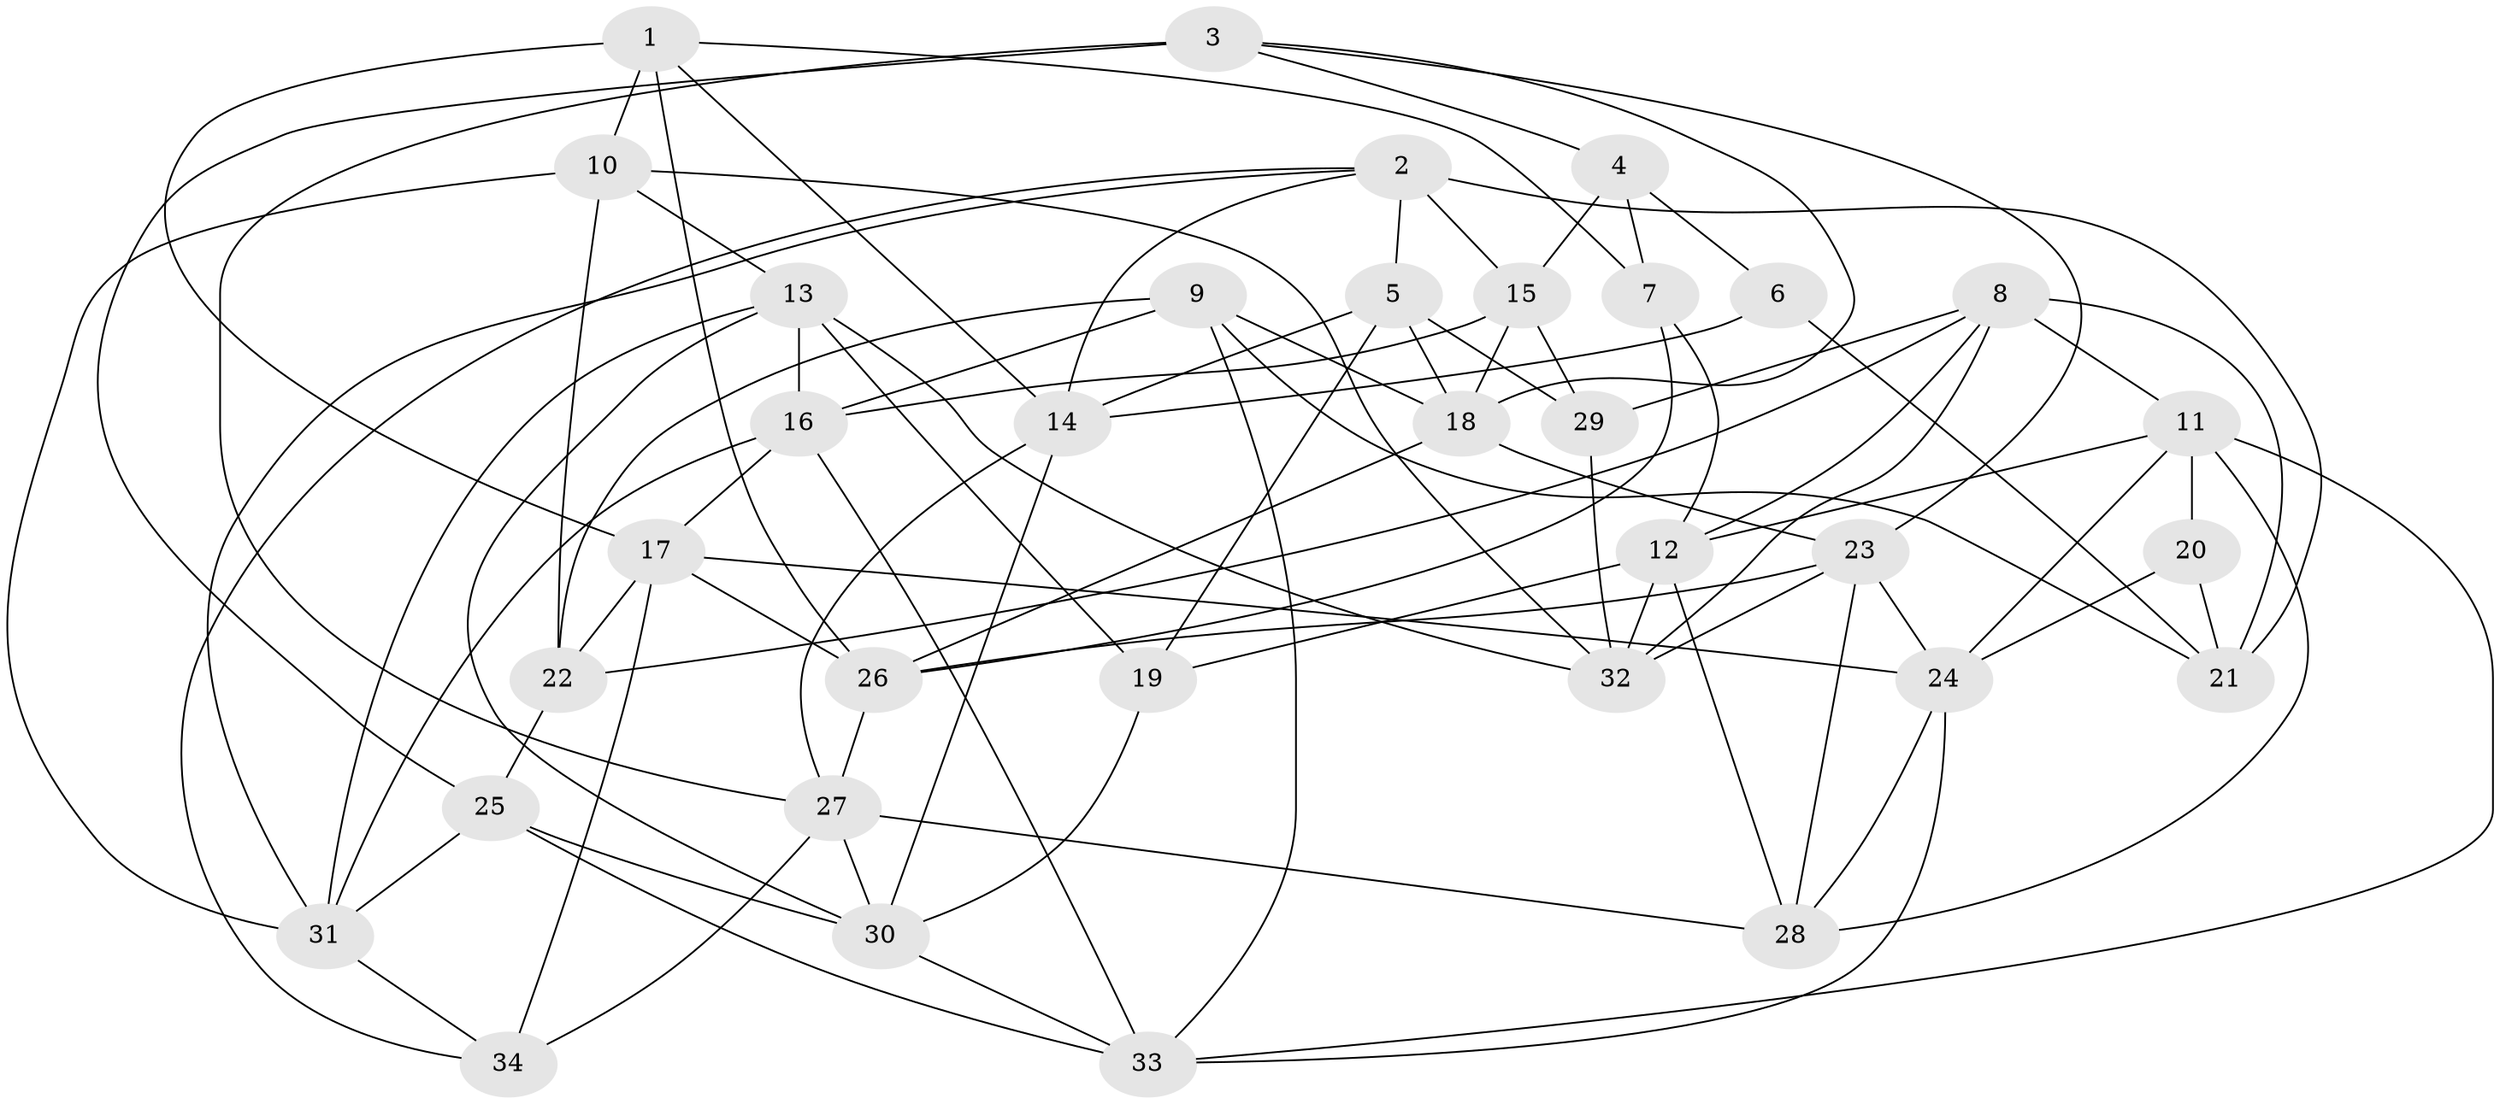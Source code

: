// original degree distribution, {4: 1.0}
// Generated by graph-tools (version 1.1) at 2025/03/03/09/25 03:03:05]
// undirected, 34 vertices, 89 edges
graph export_dot {
graph [start="1"]
  node [color=gray90,style=filled];
  1;
  2;
  3;
  4;
  5;
  6;
  7;
  8;
  9;
  10;
  11;
  12;
  13;
  14;
  15;
  16;
  17;
  18;
  19;
  20;
  21;
  22;
  23;
  24;
  25;
  26;
  27;
  28;
  29;
  30;
  31;
  32;
  33;
  34;
  1 -- 7 [weight=1.0];
  1 -- 10 [weight=2.0];
  1 -- 14 [weight=1.0];
  1 -- 17 [weight=1.0];
  1 -- 26 [weight=1.0];
  2 -- 5 [weight=1.0];
  2 -- 14 [weight=1.0];
  2 -- 15 [weight=1.0];
  2 -- 21 [weight=3.0];
  2 -- 31 [weight=1.0];
  2 -- 34 [weight=1.0];
  3 -- 4 [weight=1.0];
  3 -- 18 [weight=1.0];
  3 -- 23 [weight=1.0];
  3 -- 25 [weight=1.0];
  3 -- 27 [weight=2.0];
  4 -- 6 [weight=2.0];
  4 -- 7 [weight=1.0];
  4 -- 15 [weight=2.0];
  5 -- 14 [weight=1.0];
  5 -- 18 [weight=2.0];
  5 -- 19 [weight=1.0];
  5 -- 29 [weight=1.0];
  6 -- 14 [weight=1.0];
  6 -- 21 [weight=1.0];
  7 -- 12 [weight=1.0];
  7 -- 26 [weight=1.0];
  8 -- 11 [weight=1.0];
  8 -- 12 [weight=1.0];
  8 -- 21 [weight=1.0];
  8 -- 22 [weight=1.0];
  8 -- 29 [weight=1.0];
  8 -- 32 [weight=1.0];
  9 -- 16 [weight=1.0];
  9 -- 18 [weight=2.0];
  9 -- 21 [weight=1.0];
  9 -- 22 [weight=1.0];
  9 -- 33 [weight=1.0];
  10 -- 13 [weight=1.0];
  10 -- 22 [weight=1.0];
  10 -- 31 [weight=1.0];
  10 -- 32 [weight=1.0];
  11 -- 12 [weight=1.0];
  11 -- 20 [weight=1.0];
  11 -- 24 [weight=1.0];
  11 -- 28 [weight=1.0];
  11 -- 33 [weight=1.0];
  12 -- 19 [weight=1.0];
  12 -- 28 [weight=1.0];
  12 -- 32 [weight=1.0];
  13 -- 16 [weight=1.0];
  13 -- 19 [weight=1.0];
  13 -- 30 [weight=1.0];
  13 -- 31 [weight=1.0];
  13 -- 32 [weight=1.0];
  14 -- 27 [weight=1.0];
  14 -- 30 [weight=1.0];
  15 -- 16 [weight=1.0];
  15 -- 18 [weight=1.0];
  15 -- 29 [weight=1.0];
  16 -- 17 [weight=1.0];
  16 -- 31 [weight=1.0];
  16 -- 33 [weight=1.0];
  17 -- 22 [weight=1.0];
  17 -- 24 [weight=1.0];
  17 -- 26 [weight=1.0];
  17 -- 34 [weight=1.0];
  18 -- 23 [weight=1.0];
  18 -- 26 [weight=1.0];
  19 -- 30 [weight=1.0];
  20 -- 21 [weight=2.0];
  20 -- 24 [weight=1.0];
  22 -- 25 [weight=2.0];
  23 -- 24 [weight=1.0];
  23 -- 26 [weight=1.0];
  23 -- 28 [weight=1.0];
  23 -- 32 [weight=1.0];
  24 -- 28 [weight=1.0];
  24 -- 33 [weight=1.0];
  25 -- 30 [weight=1.0];
  25 -- 31 [weight=1.0];
  25 -- 33 [weight=1.0];
  26 -- 27 [weight=1.0];
  27 -- 28 [weight=2.0];
  27 -- 30 [weight=1.0];
  27 -- 34 [weight=1.0];
  29 -- 32 [weight=1.0];
  30 -- 33 [weight=1.0];
  31 -- 34 [weight=1.0];
}
